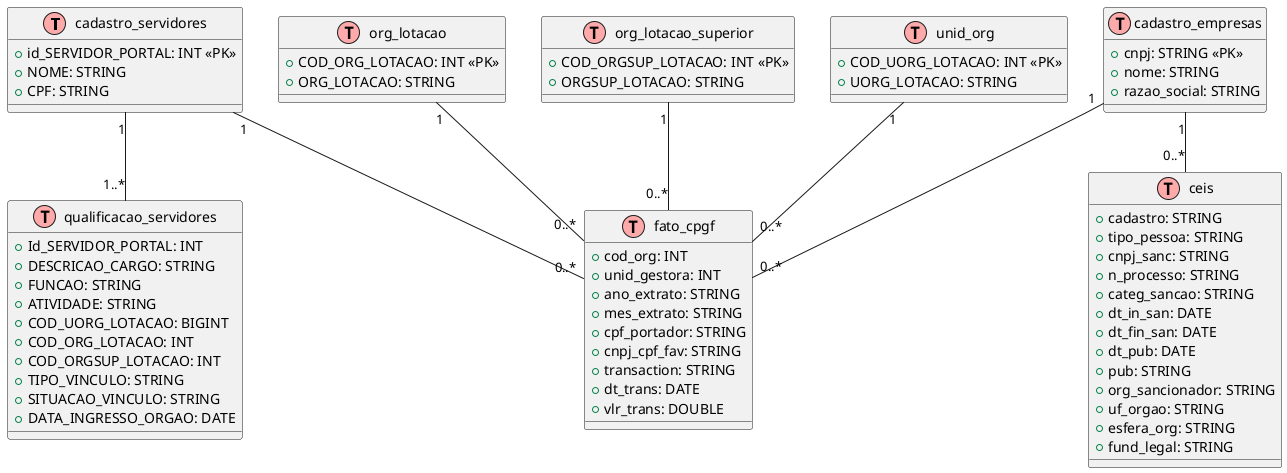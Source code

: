 @startuml Modelagem MVP2
!define table(x) class x << (T,#FFAAAA) >>

table(cadastro_servidores) {
    + id_SERVIDOR_PORTAL: INT <<PK>>
    + NOME: STRING
    + CPF: STRING
}

table(org_lotacao) {
    + COD_ORG_LOTACAO: INT <<PK>>
    + ORG_LOTACAO: STRING
}

table(org_lotacao_superior) {
    + COD_ORGSUP_LOTACAO: INT <<PK>>
    + ORGSUP_LOTACAO: STRING
}

table(unid_org) {
    + COD_UORG_LOTACAO: INT <<PK>>
    + UORG_LOTACAO: STRING
}

table(qualificacao_servidores) {
    + Id_SERVIDOR_PORTAL: INT
    + DESCRICAO_CARGO: STRING
    + FUNCAO: STRING
    + ATIVIDADE: STRING
    + COD_UORG_LOTACAO: BIGINT
    + COD_ORG_LOTACAO: INT
    + COD_ORGSUP_LOTACAO: INT
    + TIPO_VINCULO: STRING
    + SITUACAO_VINCULO: STRING
    + DATA_INGRESSO_ORGAO: DATE
}

table(fato_cpgf) {    
    + cod_org: INT
    + unid_gestora: INT
    + ano_extrato: STRING
    + mes_extrato: STRING
    + cpf_portador: STRING    
    + cnpj_cpf_fav: STRING    
    + transaction: STRING
    + dt_trans: DATE
    + vlr_trans: DOUBLE
}

table(ceis){
    + cadastro: STRING
    + tipo_pessoa: STRING
    + cnpj_sanc: STRING
    + n_processo: STRING
    + categ_sancao: STRING
    + dt_in_san: DATE
    + dt_fin_san: DATE
    + dt_pub: DATE
    + pub: STRING
    + org_sancionador: STRING
    + uf_orgao: STRING
    + esfera_org: STRING
    + fund_legal: STRING
}

table(cadastro_empresas) {
    + cnpj: STRING <<PK>>
    + nome: STRING
    + razao_social: STRING
}


cadastro_servidores "1" -- "0..*" fato_cpgf
org_lotacao "1" -- "0..*" fato_cpgf
org_lotacao_superior "1" -- "0..*" fato_cpgf
unid_org "1" -- "0..*" fato_cpgf
cadastro_empresas "1" -- "0..*" fato_cpgf
cadastro_empresas "1" -- "0..*" ceis
cadastro_servidores "1" -- "1..*" qualificacao_servidores
@enduml
